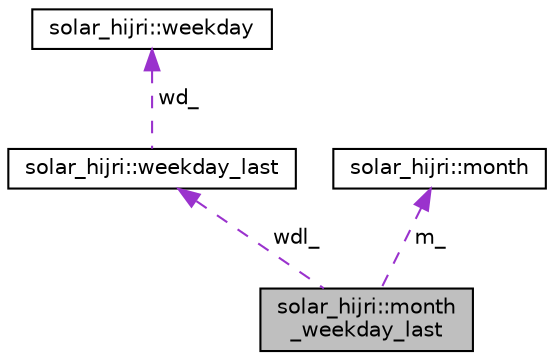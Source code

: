 digraph "solar_hijri::month_weekday_last"
{
 // LATEX_PDF_SIZE
  edge [fontname="Helvetica",fontsize="10",labelfontname="Helvetica",labelfontsize="10"];
  node [fontname="Helvetica",fontsize="10",shape=record];
  Node1 [label="solar_hijri::month\l_weekday_last",height=0.2,width=0.4,color="black", fillcolor="grey75", style="filled", fontcolor="black",tooltip=" "];
  Node2 -> Node1 [dir="back",color="darkorchid3",fontsize="10",style="dashed",label=" wdl_" ,fontname="Helvetica"];
  Node2 [label="solar_hijri::weekday_last",height=0.2,width=0.4,color="black", fillcolor="white", style="filled",URL="$classsolar__hijri_1_1weekday__last.html",tooltip=" "];
  Node3 -> Node2 [dir="back",color="darkorchid3",fontsize="10",style="dashed",label=" wd_" ,fontname="Helvetica"];
  Node3 [label="solar_hijri::weekday",height=0.2,width=0.4,color="black", fillcolor="white", style="filled",URL="$classsolar__hijri_1_1weekday.html",tooltip=" "];
  Node4 -> Node1 [dir="back",color="darkorchid3",fontsize="10",style="dashed",label=" m_" ,fontname="Helvetica"];
  Node4 [label="solar_hijri::month",height=0.2,width=0.4,color="black", fillcolor="white", style="filled",URL="$classsolar__hijri_1_1month.html",tooltip=" "];
}

